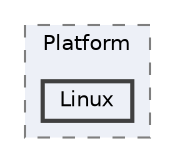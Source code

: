 digraph "C:/dev/c-cpp/C78Engine/C78Engine/src/Platform/Linux"
{
 // LATEX_PDF_SIZE
  bgcolor="transparent";
  edge [fontname=Helvetica,fontsize=10,labelfontname=Helvetica,labelfontsize=10];
  node [fontname=Helvetica,fontsize=10,shape=box,height=0.2,width=0.4];
  compound=true
  subgraph clusterdir_fc1a4b26d2b52fd3454db71e5bc26686 {
    graph [ bgcolor="#edf0f7", pencolor="grey50", label="Platform", fontname=Helvetica,fontsize=10 style="filled,dashed", URL="dir_fc1a4b26d2b52fd3454db71e5bc26686.html",tooltip=""]
  dir_1af7cd47cb9c26d13465f9254fdca867 [label="Linux", fillcolor="#edf0f7", color="grey25", style="filled,bold", URL="dir_1af7cd47cb9c26d13465f9254fdca867.html",tooltip=""];
  }
}
